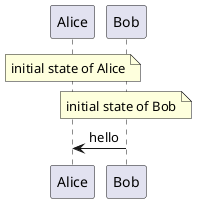 @startuml
note over Alice : initial state of Alice
note over Bob : initial state of Bob
Bob -> Alice : hello
@enduml